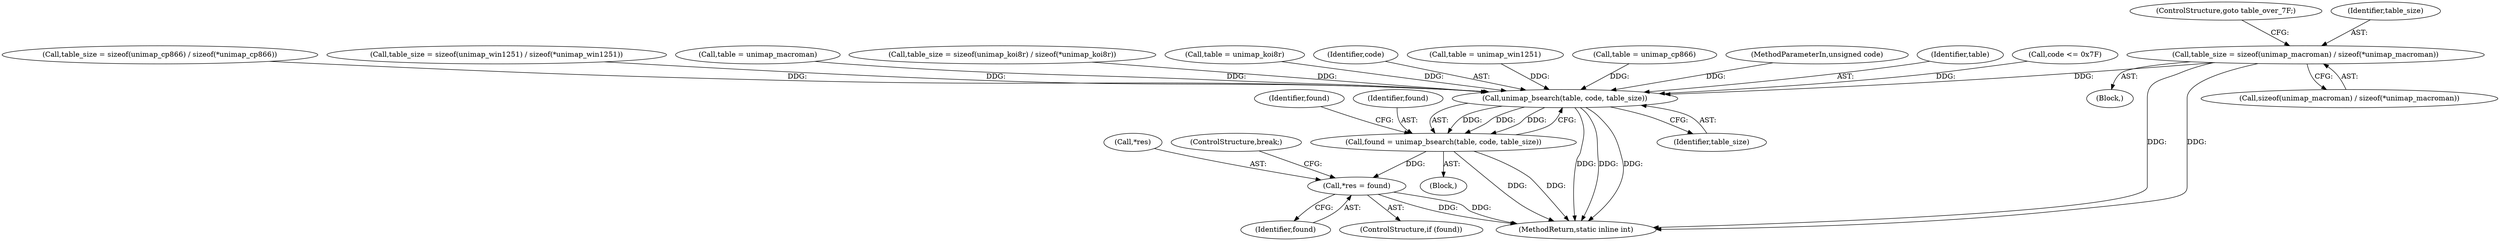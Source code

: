 digraph "0_php-src_0da8b8b801f9276359262f1ef8274c7812d3dfda?w=1_4@API" {
"1000292" [label="(Call,table_size = sizeof(unimap_macroman) / sizeof(*unimap_macroman))"];
"1000353" [label="(Call,unimap_bsearch(table, code, table_size))"];
"1000351" [label="(Call,found = unimap_bsearch(table, code, table_size))"];
"1000359" [label="(Call,*res = found)"];
"1000117" [label="(Block,)"];
"1000331" [label="(Call,table_size = sizeof(unimap_cp866) / sizeof(*unimap_cp866))"];
"1000350" [label="(Block,)"];
"1000305" [label="(Call,table_size = sizeof(unimap_win1251) / sizeof(*unimap_win1251))"];
"1000289" [label="(Call,table = unimap_macroman)"];
"1000359" [label="(Call,*res = found)"];
"1000353" [label="(Call,unimap_bsearch(table, code, table_size))"];
"1000360" [label="(Call,*res)"];
"1000318" [label="(Call,table_size = sizeof(unimap_koi8r) / sizeof(*unimap_koi8r))"];
"1000300" [label="(ControlStructure,goto table_over_7F;)"];
"1000362" [label="(Identifier,found)"];
"1000419" [label="(MethodReturn,static inline int)"];
"1000315" [label="(Call,table = unimap_koi8r)"];
"1000358" [label="(Identifier,found)"];
"1000352" [label="(Identifier,found)"];
"1000355" [label="(Identifier,code)"];
"1000292" [label="(Call,table_size = sizeof(unimap_macroman) / sizeof(*unimap_macroman))"];
"1000302" [label="(Call,table = unimap_win1251)"];
"1000328" [label="(Call,table = unimap_cp866)"];
"1000357" [label="(ControlStructure,if (found))"];
"1000108" [label="(MethodParameterIn,unsigned code)"];
"1000293" [label="(Identifier,table_size)"];
"1000294" [label="(Call,sizeof(unimap_macroman) / sizeof(*unimap_macroman))"];
"1000351" [label="(Call,found = unimap_bsearch(table, code, table_size))"];
"1000354" [label="(Identifier,table)"];
"1000341" [label="(Call,code <= 0x7F)"];
"1000356" [label="(Identifier,table_size)"];
"1000366" [label="(ControlStructure,break;)"];
"1000292" -> "1000117"  [label="AST: "];
"1000292" -> "1000294"  [label="CFG: "];
"1000293" -> "1000292"  [label="AST: "];
"1000294" -> "1000292"  [label="AST: "];
"1000300" -> "1000292"  [label="CFG: "];
"1000292" -> "1000419"  [label="DDG: "];
"1000292" -> "1000419"  [label="DDG: "];
"1000292" -> "1000353"  [label="DDG: "];
"1000353" -> "1000351"  [label="AST: "];
"1000353" -> "1000356"  [label="CFG: "];
"1000354" -> "1000353"  [label="AST: "];
"1000355" -> "1000353"  [label="AST: "];
"1000356" -> "1000353"  [label="AST: "];
"1000351" -> "1000353"  [label="CFG: "];
"1000353" -> "1000419"  [label="DDG: "];
"1000353" -> "1000419"  [label="DDG: "];
"1000353" -> "1000419"  [label="DDG: "];
"1000353" -> "1000351"  [label="DDG: "];
"1000353" -> "1000351"  [label="DDG: "];
"1000353" -> "1000351"  [label="DDG: "];
"1000289" -> "1000353"  [label="DDG: "];
"1000302" -> "1000353"  [label="DDG: "];
"1000315" -> "1000353"  [label="DDG: "];
"1000328" -> "1000353"  [label="DDG: "];
"1000341" -> "1000353"  [label="DDG: "];
"1000108" -> "1000353"  [label="DDG: "];
"1000318" -> "1000353"  [label="DDG: "];
"1000331" -> "1000353"  [label="DDG: "];
"1000305" -> "1000353"  [label="DDG: "];
"1000351" -> "1000350"  [label="AST: "];
"1000352" -> "1000351"  [label="AST: "];
"1000358" -> "1000351"  [label="CFG: "];
"1000351" -> "1000419"  [label="DDG: "];
"1000351" -> "1000419"  [label="DDG: "];
"1000351" -> "1000359"  [label="DDG: "];
"1000359" -> "1000357"  [label="AST: "];
"1000359" -> "1000362"  [label="CFG: "];
"1000360" -> "1000359"  [label="AST: "];
"1000362" -> "1000359"  [label="AST: "];
"1000366" -> "1000359"  [label="CFG: "];
"1000359" -> "1000419"  [label="DDG: "];
"1000359" -> "1000419"  [label="DDG: "];
}
